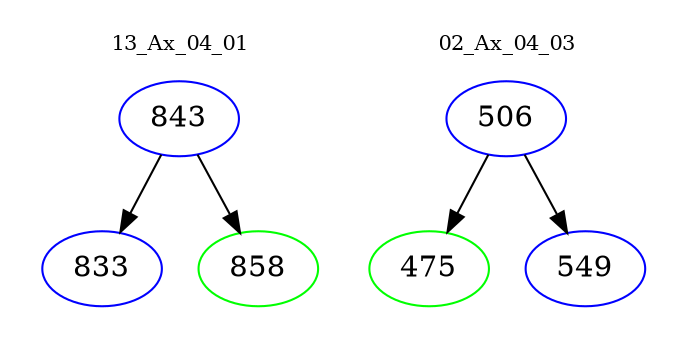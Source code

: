 digraph{
subgraph cluster_0 {
color = white
label = "13_Ax_04_01";
fontsize=10;
T0_843 [label="843", color="blue"]
T0_843 -> T0_833 [color="black"]
T0_833 [label="833", color="blue"]
T0_843 -> T0_858 [color="black"]
T0_858 [label="858", color="green"]
}
subgraph cluster_1 {
color = white
label = "02_Ax_04_03";
fontsize=10;
T1_506 [label="506", color="blue"]
T1_506 -> T1_475 [color="black"]
T1_475 [label="475", color="green"]
T1_506 -> T1_549 [color="black"]
T1_549 [label="549", color="blue"]
}
}
